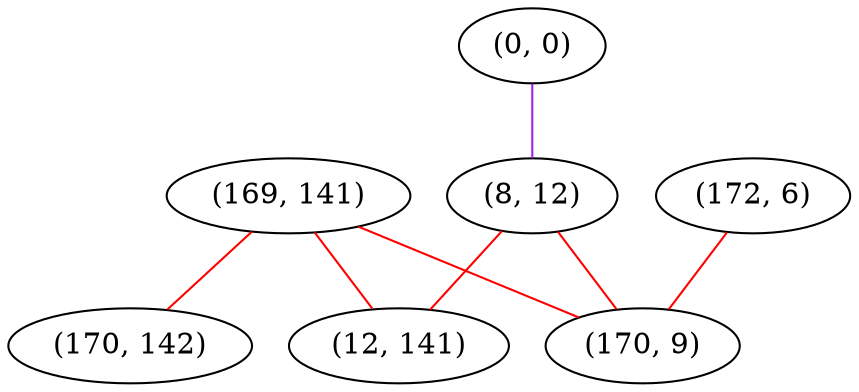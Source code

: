 graph "" {
"(169, 141)";
"(0, 0)";
"(8, 12)";
"(12, 141)";
"(172, 6)";
"(170, 142)";
"(170, 9)";
"(169, 141)" -- "(12, 141)"  [color=red, key=0, weight=1];
"(169, 141)" -- "(170, 142)"  [color=red, key=0, weight=1];
"(169, 141)" -- "(170, 9)"  [color=red, key=0, weight=1];
"(0, 0)" -- "(8, 12)"  [color=purple, key=0, weight=4];
"(8, 12)" -- "(12, 141)"  [color=red, key=0, weight=1];
"(8, 12)" -- "(170, 9)"  [color=red, key=0, weight=1];
"(172, 6)" -- "(170, 9)"  [color=red, key=0, weight=1];
}
